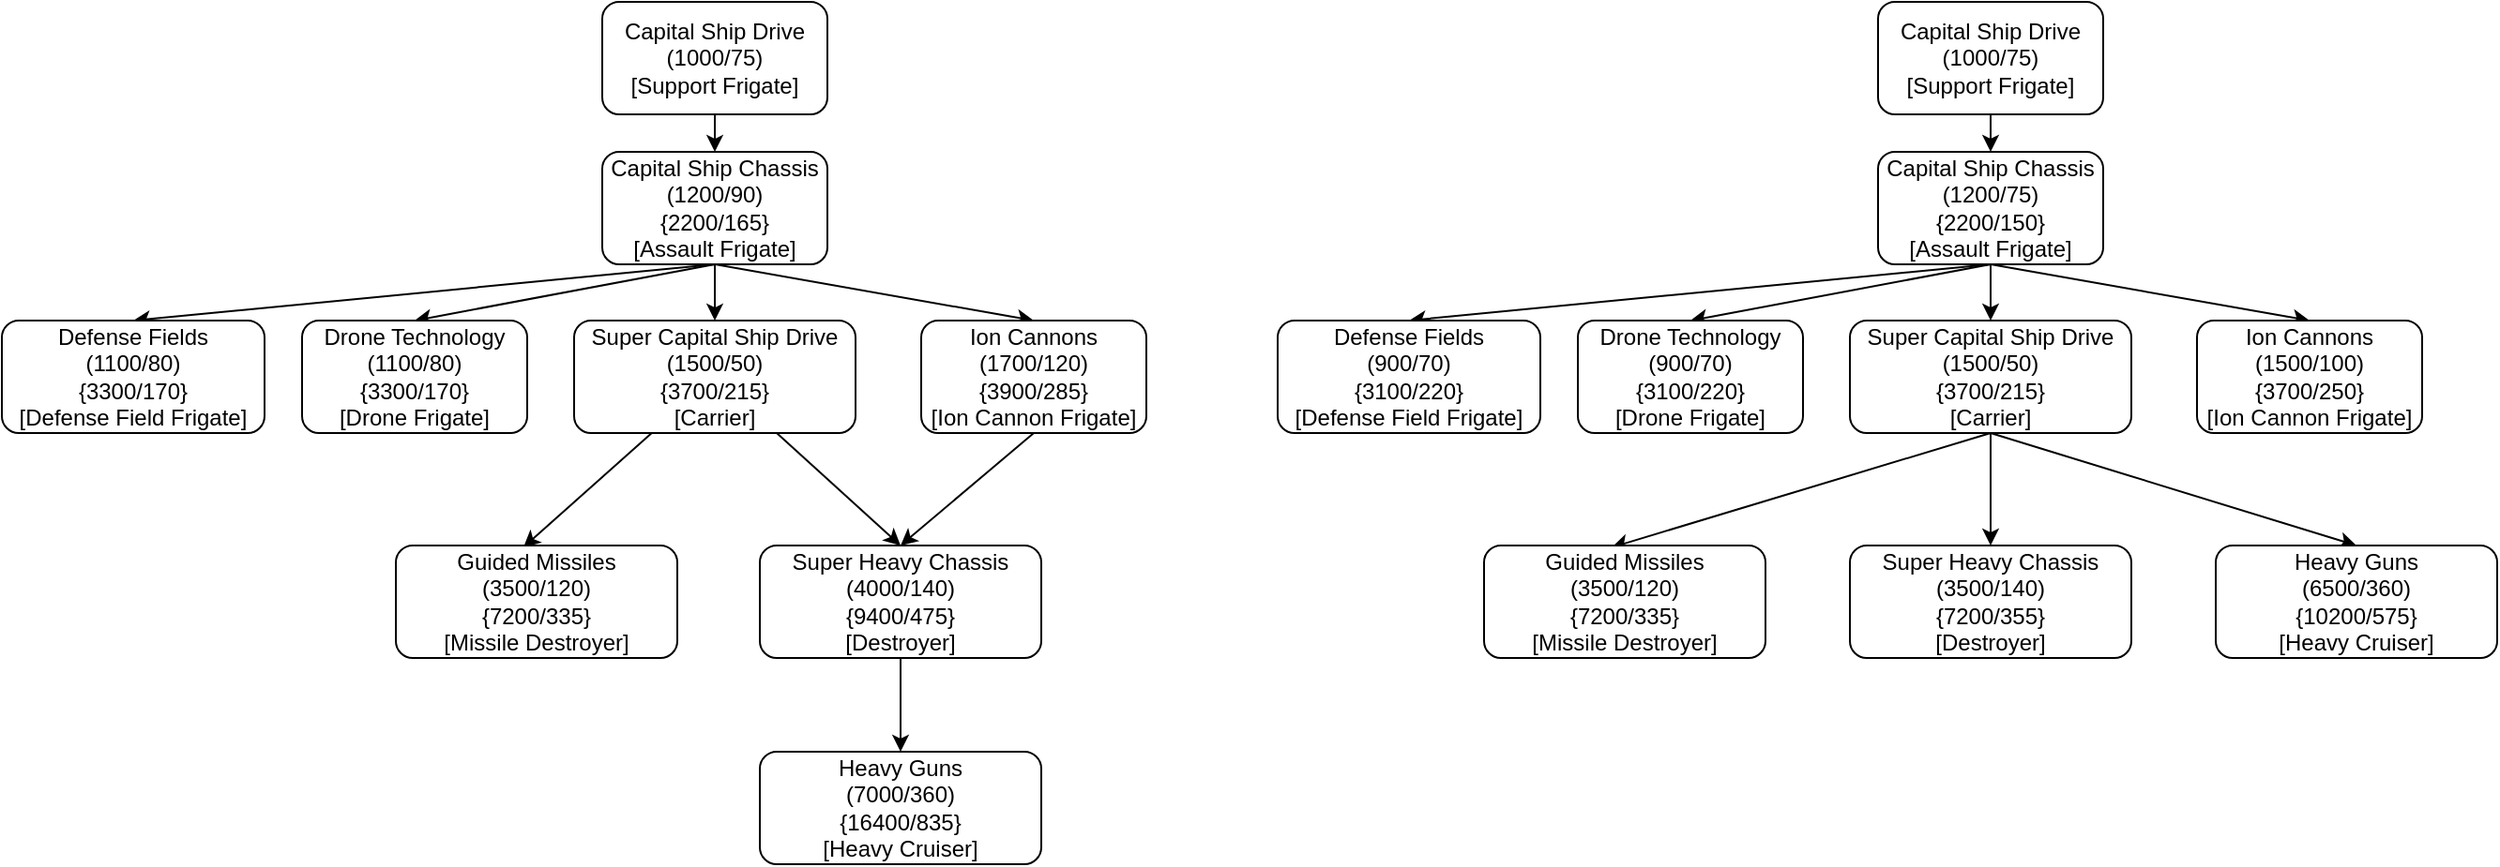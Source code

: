 <mxfile version="13.0.5" type="onedrive"><diagram id="lhjmT1buHWUVIuzVDVor" name="Page-1"><mxGraphModel dx="946" dy="651" grid="1" gridSize="10" guides="1" tooltips="1" connect="1" arrows="1" fold="1" page="1" pageScale="1" pageWidth="827" pageHeight="1169" math="0" shadow="0"><root><mxCell id="0"/><mxCell id="1" parent="0"/><mxCell id="hF2000Uu5Ok1yXpa491Z-16" style="edgeStyle=none;rounded=0;orthogonalLoop=1;jettySize=auto;html=1;exitX=0.5;exitY=1;exitDx=0;exitDy=0;entryX=0.5;entryY=0;entryDx=0;entryDy=0;" edge="1" parent="1" source="hF2000Uu5Ok1yXpa491Z-1" target="hF2000Uu5Ok1yXpa491Z-2"><mxGeometry relative="1" as="geometry"/></mxCell><mxCell id="hF2000Uu5Ok1yXpa491Z-1" value="Capital Ship Drive&lt;br&gt;(1000/75)&lt;br&gt;[Support Frigate]" style="rounded=1;whiteSpace=wrap;html=1;" vertex="1" parent="1"><mxGeometry x="330" y="20" width="120" height="60" as="geometry"/></mxCell><mxCell id="hF2000Uu5Ok1yXpa491Z-19" style="edgeStyle=none;rounded=0;orthogonalLoop=1;jettySize=auto;html=1;exitX=0.5;exitY=1;exitDx=0;exitDy=0;" edge="1" parent="1" source="hF2000Uu5Ok1yXpa491Z-2" target="hF2000Uu5Ok1yXpa491Z-7"><mxGeometry relative="1" as="geometry"/></mxCell><mxCell id="hF2000Uu5Ok1yXpa491Z-20" style="edgeStyle=none;rounded=0;orthogonalLoop=1;jettySize=auto;html=1;exitX=0.5;exitY=1;exitDx=0;exitDy=0;entryX=0.5;entryY=0;entryDx=0;entryDy=0;" edge="1" parent="1" source="hF2000Uu5Ok1yXpa491Z-2" target="hF2000Uu5Ok1yXpa491Z-5"><mxGeometry relative="1" as="geometry"/></mxCell><mxCell id="hF2000Uu5Ok1yXpa491Z-21" style="edgeStyle=none;rounded=0;orthogonalLoop=1;jettySize=auto;html=1;exitX=0.5;exitY=1;exitDx=0;exitDy=0;entryX=0.5;entryY=0;entryDx=0;entryDy=0;" edge="1" parent="1" source="hF2000Uu5Ok1yXpa491Z-2" target="hF2000Uu5Ok1yXpa491Z-6"><mxGeometry relative="1" as="geometry"/></mxCell><mxCell id="hF2000Uu5Ok1yXpa491Z-22" style="edgeStyle=none;rounded=0;orthogonalLoop=1;jettySize=auto;html=1;exitX=0.5;exitY=1;exitDx=0;exitDy=0;entryX=0.5;entryY=0;entryDx=0;entryDy=0;" edge="1" parent="1" source="hF2000Uu5Ok1yXpa491Z-2" target="hF2000Uu5Ok1yXpa491Z-3"><mxGeometry relative="1" as="geometry"/></mxCell><mxCell id="hF2000Uu5Ok1yXpa491Z-2" value="Capital Ship Chassis&lt;br&gt;(1200/90)&lt;br&gt;{2200/165}&lt;br&gt;[Assault Frigate]" style="rounded=1;whiteSpace=wrap;html=1;" vertex="1" parent="1"><mxGeometry x="330" y="100" width="120" height="60" as="geometry"/></mxCell><mxCell id="hF2000Uu5Ok1yXpa491Z-23" style="edgeStyle=none;rounded=0;orthogonalLoop=1;jettySize=auto;html=1;exitX=0.5;exitY=1;exitDx=0;exitDy=0;entryX=0.5;entryY=0;entryDx=0;entryDy=0;" edge="1" parent="1" source="hF2000Uu5Ok1yXpa491Z-3" target="hF2000Uu5Ok1yXpa491Z-12"><mxGeometry relative="1" as="geometry"/></mxCell><mxCell id="hF2000Uu5Ok1yXpa491Z-3" value="Ion Cannons&lt;br&gt;(1700/120)&lt;br&gt;{3900/285}&lt;br&gt;[Ion Cannon Frigate]" style="rounded=1;whiteSpace=wrap;html=1;" vertex="1" parent="1"><mxGeometry x="500" y="190" width="120" height="60" as="geometry"/></mxCell><mxCell id="hF2000Uu5Ok1yXpa491Z-5" value="Drone Technology&lt;br&gt;(1100/80)&lt;br&gt;{3300/170}&lt;br&gt;[Drone Frigate]" style="rounded=1;whiteSpace=wrap;html=1;" vertex="1" parent="1"><mxGeometry x="170" y="190" width="120" height="60" as="geometry"/></mxCell><mxCell id="hF2000Uu5Ok1yXpa491Z-6" value="Defense Fields&lt;br&gt;(1100/80)&lt;br&gt;{3300/170}&lt;br&gt;[Defense Field Frigate]" style="rounded=1;whiteSpace=wrap;html=1;" vertex="1" parent="1"><mxGeometry x="10" y="190" width="140" height="60" as="geometry"/></mxCell><mxCell id="hF2000Uu5Ok1yXpa491Z-11" value="" style="rounded=0;orthogonalLoop=1;jettySize=auto;html=1;entryX=0.453;entryY=0.017;entryDx=0;entryDy=0;entryPerimeter=0;" edge="1" parent="1" source="hF2000Uu5Ok1yXpa491Z-7" target="hF2000Uu5Ok1yXpa491Z-10"><mxGeometry relative="1" as="geometry"/></mxCell><mxCell id="hF2000Uu5Ok1yXpa491Z-13" value="" style="edgeStyle=none;rounded=0;orthogonalLoop=1;jettySize=auto;html=1;entryX=0.5;entryY=0;entryDx=0;entryDy=0;" edge="1" parent="1" source="hF2000Uu5Ok1yXpa491Z-7" target="hF2000Uu5Ok1yXpa491Z-12"><mxGeometry relative="1" as="geometry"/></mxCell><mxCell id="hF2000Uu5Ok1yXpa491Z-7" value="Super Capital Ship Drive&lt;br&gt;&lt;div&gt;(1500/50)&lt;/div&gt;&lt;div&gt;{3700/215}&lt;br&gt;[Carrier]&lt;br&gt;&lt;/div&gt;" style="rounded=1;whiteSpace=wrap;html=1;" vertex="1" parent="1"><mxGeometry x="315" y="190" width="150" height="60" as="geometry"/></mxCell><mxCell id="hF2000Uu5Ok1yXpa491Z-15" value="" style="edgeStyle=none;rounded=0;orthogonalLoop=1;jettySize=auto;html=1;" edge="1" parent="1" source="hF2000Uu5Ok1yXpa491Z-12" target="hF2000Uu5Ok1yXpa491Z-14"><mxGeometry relative="1" as="geometry"/></mxCell><mxCell id="hF2000Uu5Ok1yXpa491Z-12" value="Super Heavy Chassis&lt;br&gt;&lt;div&gt;(4000/140)&lt;/div&gt;&lt;div&gt;{9400/475}&lt;br&gt;[Destroyer]&lt;br&gt;&lt;/div&gt;" style="rounded=1;whiteSpace=wrap;html=1;" vertex="1" parent="1"><mxGeometry x="414" y="310" width="150" height="60" as="geometry"/></mxCell><mxCell id="hF2000Uu5Ok1yXpa491Z-14" value="Heavy Guns&lt;br&gt;&lt;div&gt;(7000/360)&lt;/div&gt;&lt;div&gt;{16400/835}&lt;br&gt;[Heavy Cruiser]&lt;br&gt;&lt;/div&gt;" style="rounded=1;whiteSpace=wrap;html=1;" vertex="1" parent="1"><mxGeometry x="414" y="420" width="150" height="60" as="geometry"/></mxCell><mxCell id="hF2000Uu5Ok1yXpa491Z-10" value="Guided Missiles&lt;br&gt;&lt;div&gt;(3500/120)&lt;/div&gt;&lt;div&gt;{7200/335}&lt;br&gt;[Missile Destroyer]&lt;br&gt;&lt;/div&gt;" style="rounded=1;whiteSpace=wrap;html=1;" vertex="1" parent="1"><mxGeometry x="220" y="310" width="150" height="60" as="geometry"/></mxCell><mxCell id="hF2000Uu5Ok1yXpa491Z-24" style="edgeStyle=none;rounded=0;orthogonalLoop=1;jettySize=auto;html=1;exitX=0.5;exitY=1;exitDx=0;exitDy=0;entryX=0.5;entryY=0;entryDx=0;entryDy=0;" edge="1" parent="1" source="hF2000Uu5Ok1yXpa491Z-25" target="hF2000Uu5Ok1yXpa491Z-30"><mxGeometry relative="1" as="geometry"/></mxCell><mxCell id="hF2000Uu5Ok1yXpa491Z-25" value="Capital Ship Drive&lt;br&gt;(1000/75)&lt;br&gt;[Support Frigate]" style="rounded=1;whiteSpace=wrap;html=1;" vertex="1" parent="1"><mxGeometry x="1010" y="20" width="120" height="60" as="geometry"/></mxCell><mxCell id="hF2000Uu5Ok1yXpa491Z-26" style="edgeStyle=none;rounded=0;orthogonalLoop=1;jettySize=auto;html=1;exitX=0.5;exitY=1;exitDx=0;exitDy=0;" edge="1" parent="1" source="hF2000Uu5Ok1yXpa491Z-30" target="hF2000Uu5Ok1yXpa491Z-37"><mxGeometry relative="1" as="geometry"/></mxCell><mxCell id="hF2000Uu5Ok1yXpa491Z-27" style="edgeStyle=none;rounded=0;orthogonalLoop=1;jettySize=auto;html=1;exitX=0.5;exitY=1;exitDx=0;exitDy=0;entryX=0.5;entryY=0;entryDx=0;entryDy=0;" edge="1" parent="1" source="hF2000Uu5Ok1yXpa491Z-30" target="hF2000Uu5Ok1yXpa491Z-33"><mxGeometry relative="1" as="geometry"/></mxCell><mxCell id="hF2000Uu5Ok1yXpa491Z-28" style="edgeStyle=none;rounded=0;orthogonalLoop=1;jettySize=auto;html=1;exitX=0.5;exitY=1;exitDx=0;exitDy=0;entryX=0.5;entryY=0;entryDx=0;entryDy=0;" edge="1" parent="1" source="hF2000Uu5Ok1yXpa491Z-30" target="hF2000Uu5Ok1yXpa491Z-34"><mxGeometry relative="1" as="geometry"/></mxCell><mxCell id="hF2000Uu5Ok1yXpa491Z-29" style="edgeStyle=none;rounded=0;orthogonalLoop=1;jettySize=auto;html=1;exitX=0.5;exitY=1;exitDx=0;exitDy=0;entryX=0.5;entryY=0;entryDx=0;entryDy=0;" edge="1" parent="1" source="hF2000Uu5Ok1yXpa491Z-30" target="hF2000Uu5Ok1yXpa491Z-32"><mxGeometry relative="1" as="geometry"/></mxCell><mxCell id="hF2000Uu5Ok1yXpa491Z-30" value="Capital Ship Chassis&lt;br&gt;(1200/75)&lt;br&gt;{2200/150}&lt;br&gt;[Assault Frigate]" style="rounded=1;whiteSpace=wrap;html=1;" vertex="1" parent="1"><mxGeometry x="1010" y="100" width="120" height="60" as="geometry"/></mxCell><mxCell id="hF2000Uu5Ok1yXpa491Z-31" style="edgeStyle=none;rounded=0;orthogonalLoop=1;jettySize=auto;html=1;exitX=0.5;exitY=1;exitDx=0;exitDy=0;entryX=0.5;entryY=0;entryDx=0;entryDy=0;" edge="1" parent="1" source="hF2000Uu5Ok1yXpa491Z-37" target="hF2000Uu5Ok1yXpa491Z-39"><mxGeometry relative="1" as="geometry"/></mxCell><mxCell id="hF2000Uu5Ok1yXpa491Z-32" value="Ion Cannons&lt;br&gt;(1500/100) {3700/250}&lt;br&gt;[Ion Cannon Frigate]" style="rounded=1;whiteSpace=wrap;html=1;" vertex="1" parent="1"><mxGeometry x="1180" y="190" width="120" height="60" as="geometry"/></mxCell><mxCell id="hF2000Uu5Ok1yXpa491Z-33" value="Drone Technology&lt;br&gt;&lt;div&gt;(900/70)&lt;/div&gt;&lt;div&gt;{3100/220}&lt;/div&gt;[Drone Frigate]" style="rounded=1;whiteSpace=wrap;html=1;" vertex="1" parent="1"><mxGeometry x="850" y="190" width="120" height="60" as="geometry"/></mxCell><mxCell id="hF2000Uu5Ok1yXpa491Z-34" value="Defense Fields&lt;br&gt;&lt;div&gt;(900/70)&lt;/div&gt;&lt;div&gt;{3100/220}&lt;/div&gt;[Defense Field Frigate]" style="rounded=1;whiteSpace=wrap;html=1;" vertex="1" parent="1"><mxGeometry x="690" y="190" width="140" height="60" as="geometry"/></mxCell><mxCell id="hF2000Uu5Ok1yXpa491Z-35" value="" style="rounded=0;orthogonalLoop=1;jettySize=auto;html=1;entryX=0.453;entryY=0.017;entryDx=0;entryDy=0;entryPerimeter=0;exitX=0.5;exitY=1;exitDx=0;exitDy=0;" edge="1" parent="1" source="hF2000Uu5Ok1yXpa491Z-37" target="hF2000Uu5Ok1yXpa491Z-41"><mxGeometry relative="1" as="geometry"/></mxCell><mxCell id="hF2000Uu5Ok1yXpa491Z-37" value="Super Capital Ship Drive&lt;br&gt;&lt;div&gt;(1500/50)&lt;/div&gt;&lt;div&gt;{3700/215}&lt;br&gt;[Carrier]&lt;br&gt;&lt;/div&gt;" style="rounded=1;whiteSpace=wrap;html=1;" vertex="1" parent="1"><mxGeometry x="995" y="190" width="150" height="60" as="geometry"/></mxCell><mxCell id="hF2000Uu5Ok1yXpa491Z-38" value="" style="edgeStyle=none;rounded=0;orthogonalLoop=1;jettySize=auto;html=1;exitX=0.5;exitY=1;exitDx=0;exitDy=0;entryX=0.5;entryY=0;entryDx=0;entryDy=0;" edge="1" parent="1" source="hF2000Uu5Ok1yXpa491Z-37" target="hF2000Uu5Ok1yXpa491Z-40"><mxGeometry relative="1" as="geometry"/></mxCell><mxCell id="hF2000Uu5Ok1yXpa491Z-39" value="Super Heavy Chassis&lt;br&gt;&lt;div&gt;(3500/140)&lt;/div&gt;&lt;div&gt;{7200/355}&lt;br&gt;[Destroyer]&lt;br&gt;&lt;/div&gt;" style="rounded=1;whiteSpace=wrap;html=1;" vertex="1" parent="1"><mxGeometry x="995" y="310" width="150" height="60" as="geometry"/></mxCell><mxCell id="hF2000Uu5Ok1yXpa491Z-40" value="Heavy Guns&lt;br&gt;&lt;div&gt;(6500/360)&lt;/div&gt;&lt;div&gt;{10200/575}&lt;br&gt;[Heavy Cruiser]&lt;br&gt;&lt;/div&gt;" style="rounded=1;whiteSpace=wrap;html=1;" vertex="1" parent="1"><mxGeometry x="1190" y="310" width="150" height="60" as="geometry"/></mxCell><mxCell id="hF2000Uu5Ok1yXpa491Z-41" value="Guided Missiles&lt;br&gt;&lt;div&gt;(3500/120)&lt;/div&gt;&lt;div&gt;{7200/335}&lt;br&gt;[Missile Destroyer]&lt;br&gt;&lt;/div&gt;" style="rounded=1;whiteSpace=wrap;html=1;" vertex="1" parent="1"><mxGeometry x="800" y="310" width="150" height="60" as="geometry"/></mxCell></root></mxGraphModel></diagram></mxfile>